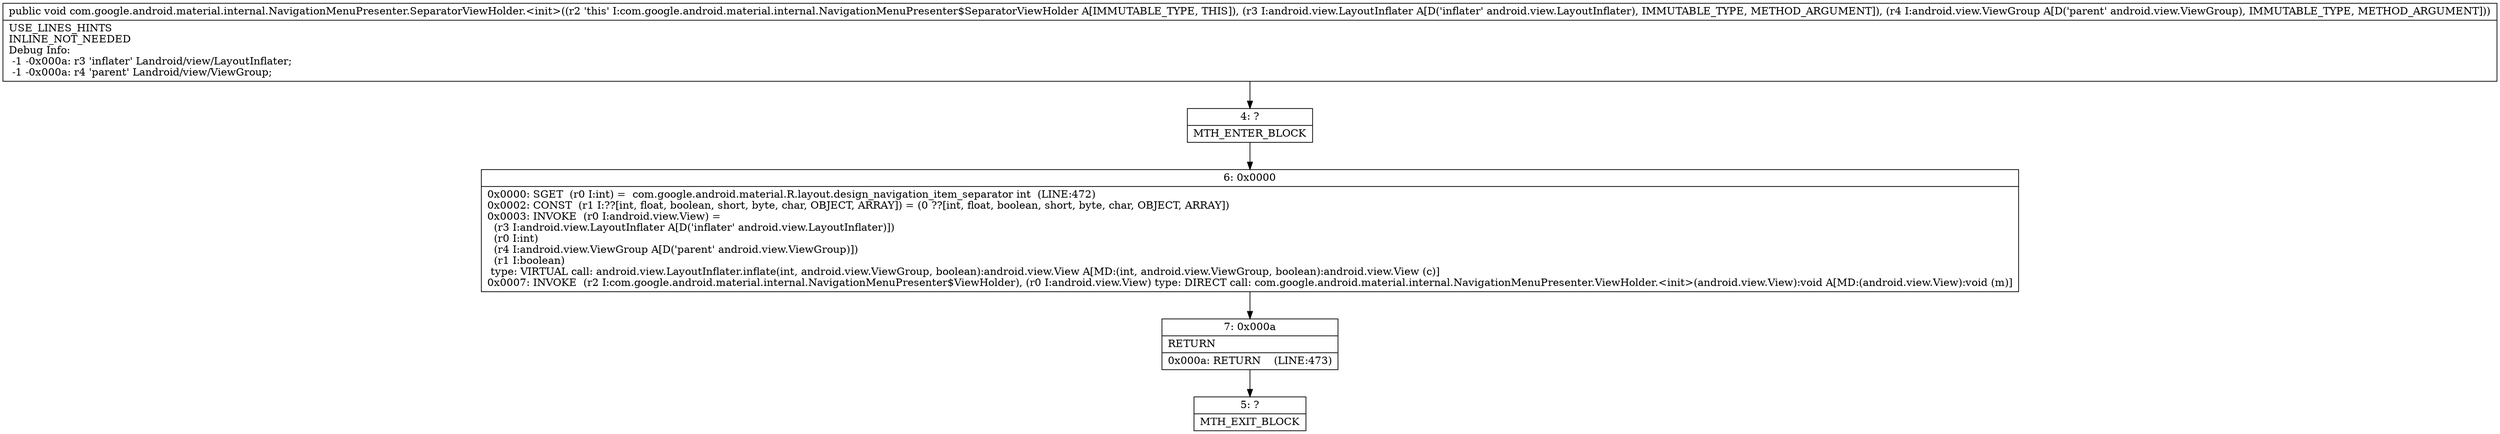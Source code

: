 digraph "CFG forcom.google.android.material.internal.NavigationMenuPresenter.SeparatorViewHolder.\<init\>(Landroid\/view\/LayoutInflater;Landroid\/view\/ViewGroup;)V" {
Node_4 [shape=record,label="{4\:\ ?|MTH_ENTER_BLOCK\l}"];
Node_6 [shape=record,label="{6\:\ 0x0000|0x0000: SGET  (r0 I:int) =  com.google.android.material.R.layout.design_navigation_item_separator int  (LINE:472)\l0x0002: CONST  (r1 I:??[int, float, boolean, short, byte, char, OBJECT, ARRAY]) = (0 ??[int, float, boolean, short, byte, char, OBJECT, ARRAY]) \l0x0003: INVOKE  (r0 I:android.view.View) = \l  (r3 I:android.view.LayoutInflater A[D('inflater' android.view.LayoutInflater)])\l  (r0 I:int)\l  (r4 I:android.view.ViewGroup A[D('parent' android.view.ViewGroup)])\l  (r1 I:boolean)\l type: VIRTUAL call: android.view.LayoutInflater.inflate(int, android.view.ViewGroup, boolean):android.view.View A[MD:(int, android.view.ViewGroup, boolean):android.view.View (c)]\l0x0007: INVOKE  (r2 I:com.google.android.material.internal.NavigationMenuPresenter$ViewHolder), (r0 I:android.view.View) type: DIRECT call: com.google.android.material.internal.NavigationMenuPresenter.ViewHolder.\<init\>(android.view.View):void A[MD:(android.view.View):void (m)]\l}"];
Node_7 [shape=record,label="{7\:\ 0x000a|RETURN\l|0x000a: RETURN    (LINE:473)\l}"];
Node_5 [shape=record,label="{5\:\ ?|MTH_EXIT_BLOCK\l}"];
MethodNode[shape=record,label="{public void com.google.android.material.internal.NavigationMenuPresenter.SeparatorViewHolder.\<init\>((r2 'this' I:com.google.android.material.internal.NavigationMenuPresenter$SeparatorViewHolder A[IMMUTABLE_TYPE, THIS]), (r3 I:android.view.LayoutInflater A[D('inflater' android.view.LayoutInflater), IMMUTABLE_TYPE, METHOD_ARGUMENT]), (r4 I:android.view.ViewGroup A[D('parent' android.view.ViewGroup), IMMUTABLE_TYPE, METHOD_ARGUMENT]))  | USE_LINES_HINTS\lINLINE_NOT_NEEDED\lDebug Info:\l  \-1 \-0x000a: r3 'inflater' Landroid\/view\/LayoutInflater;\l  \-1 \-0x000a: r4 'parent' Landroid\/view\/ViewGroup;\l}"];
MethodNode -> Node_4;Node_4 -> Node_6;
Node_6 -> Node_7;
Node_7 -> Node_5;
}

